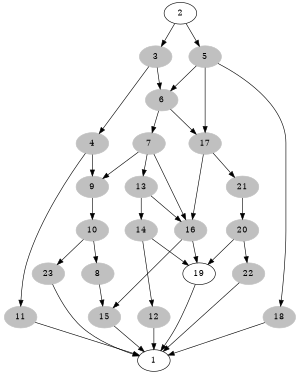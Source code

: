 digraph G {
	ratio="fill";
	size="2,2.5";
	1 [label="1"];
	2 [label="2"];
	3 [label="3" color=gray style=filled];
	4 [label="4" color=gray style=filled];
	5 [label="5" color=gray style=filled];
	6 [label="6" color=gray style=filled];
	7 [label="7" color=gray style=filled];
	8 [label="8" color=gray style=filled];
	9 [label="9" color=gray style=filled];
	10 [label="10" color=gray style=filled];
	11 [label="11" color=gray style=filled];
	12 [label="12" color=gray style=filled];
	13 [label="13" color=gray style=filled];
	14 [label="14" color=gray style=filled];
	15 [label="15" color=gray style=filled];
	16 [label="16" color=gray style=filled];
	17 [label="17" color=gray style=filled];
	18 [label="18" color=gray style=filled];
	19 [label="19"];
	20 [label="20" color=gray style=filled];
	21 [label="21" color=gray style=filled];
	22 [label="22" color=gray style=filled];
	23 [label="23" color=gray style=filled];
	2 -> 3;
	2 -> 5;
	3 -> 4;
	3 -> 6;
	4 -> 9;
	4 -> 11;
	8 -> 15;
	5 -> 6;
	15 -> 1;
	5 -> 17;
	5 -> 18;
	7 -> 9;
	7 -> 16;
	6 -> 7;
	6 -> 17;
	7 -> 13;
	9 -> 10;
	10 -> 8;
	10 -> 23;
	11 -> 1;
	12 -> 1;
	13 -> 14;
	13 -> 16;
	14 -> 12;
	14 -> 19;
	16 -> 15;
	16 -> 19;
	17 -> 16;
	17 -> 21;
	18 -> 1;
	19 -> 1;
	20 -> 19;
	20 -> 22;
	21 -> 20;
	22 -> 1;
	23 -> 1;
}
